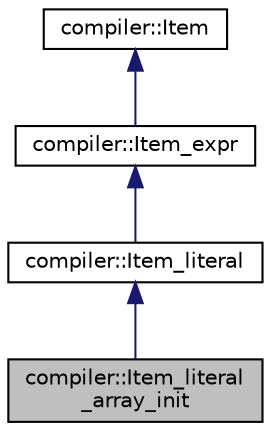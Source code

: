 digraph "compiler::Item_literal_array_init"
{
 // LATEX_PDF_SIZE
  edge [fontname="Helvetica",fontsize="10",labelfontname="Helvetica",labelfontsize="10"];
  node [fontname="Helvetica",fontsize="10",shape=record];
  Node1 [label="compiler::Item_literal\l_array_init",height=0.2,width=0.4,color="black", fillcolor="grey75", style="filled", fontcolor="black",tooltip="Class for array init value."];
  Node2 -> Node1 [dir="back",color="midnightblue",fontsize="10",style="solid",fontname="Helvetica"];
  Node2 [label="compiler::Item_literal",height=0.2,width=0.4,color="black", fillcolor="white", style="filled",URL="$classcompiler_1_1_item__literal.html",tooltip="Class for literals."];
  Node3 -> Node2 [dir="back",color="midnightblue",fontsize="10",style="solid",fontname="Helvetica"];
  Node3 [label="compiler::Item_expr",height=0.2,width=0.4,color="black", fillcolor="white", style="filled",URL="$classcompiler_1_1_item__expr.html",tooltip="Class for general expressions."];
  Node4 -> Node3 [dir="back",color="midnightblue",fontsize="10",style="solid",fontname="Helvetica"];
  Node4 [label="compiler::Item",height=0.2,width=0.4,color="black", fillcolor="white", style="filled",URL="$classcompiler_1_1_item.html",tooltip="The most basic type for each node in the AST."];
}

